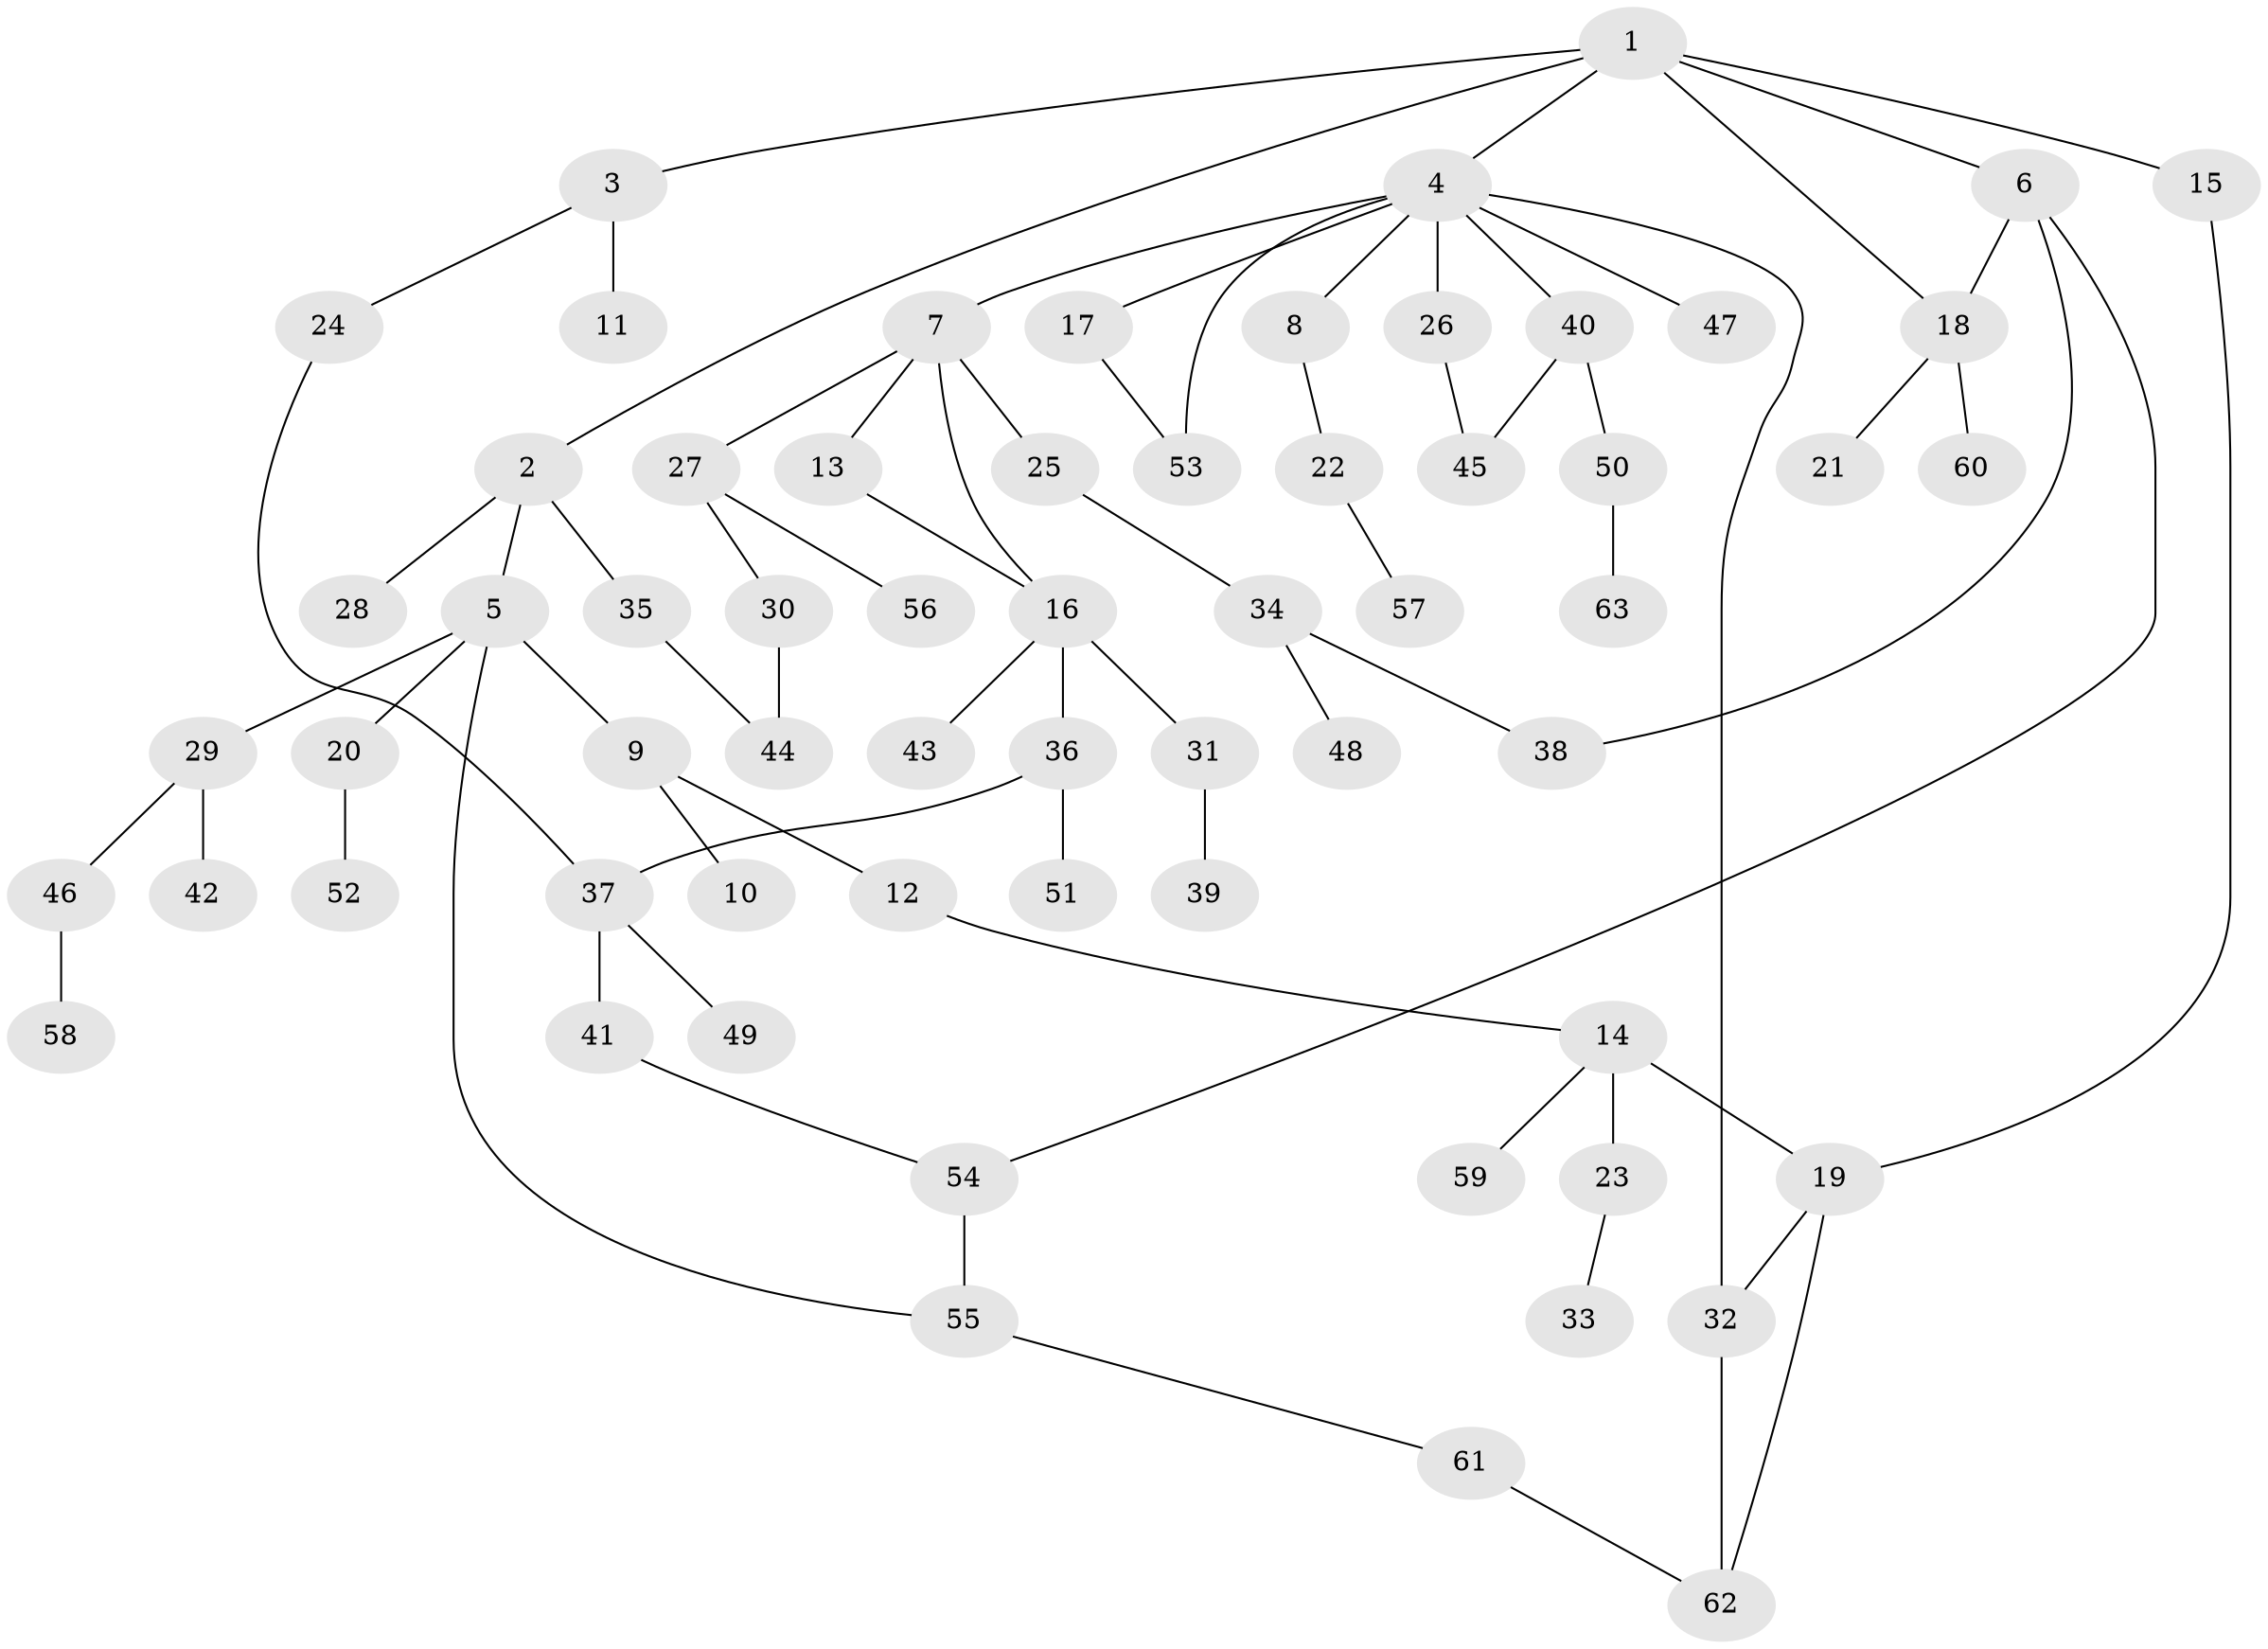 // Generated by graph-tools (version 1.1) at 2025/25/03/09/25 03:25:33]
// undirected, 63 vertices, 75 edges
graph export_dot {
graph [start="1"]
  node [color=gray90,style=filled];
  1;
  2;
  3;
  4;
  5;
  6;
  7;
  8;
  9;
  10;
  11;
  12;
  13;
  14;
  15;
  16;
  17;
  18;
  19;
  20;
  21;
  22;
  23;
  24;
  25;
  26;
  27;
  28;
  29;
  30;
  31;
  32;
  33;
  34;
  35;
  36;
  37;
  38;
  39;
  40;
  41;
  42;
  43;
  44;
  45;
  46;
  47;
  48;
  49;
  50;
  51;
  52;
  53;
  54;
  55;
  56;
  57;
  58;
  59;
  60;
  61;
  62;
  63;
  1 -- 2;
  1 -- 3;
  1 -- 4;
  1 -- 6;
  1 -- 15;
  1 -- 18;
  2 -- 5;
  2 -- 28;
  2 -- 35;
  3 -- 11;
  3 -- 24;
  4 -- 7;
  4 -- 8;
  4 -- 17;
  4 -- 26;
  4 -- 32;
  4 -- 40;
  4 -- 47;
  4 -- 53;
  5 -- 9;
  5 -- 20;
  5 -- 29;
  5 -- 55;
  6 -- 38;
  6 -- 54;
  6 -- 18;
  7 -- 13;
  7 -- 25;
  7 -- 27;
  7 -- 16;
  8 -- 22;
  9 -- 10;
  9 -- 12;
  12 -- 14;
  13 -- 16;
  14 -- 19;
  14 -- 23;
  14 -- 59;
  15 -- 19;
  16 -- 31;
  16 -- 36;
  16 -- 43;
  17 -- 53;
  18 -- 21;
  18 -- 60;
  19 -- 62;
  19 -- 32;
  20 -- 52;
  22 -- 57;
  23 -- 33;
  24 -- 37;
  25 -- 34;
  26 -- 45;
  27 -- 30;
  27 -- 56;
  29 -- 42;
  29 -- 46;
  30 -- 44;
  31 -- 39;
  32 -- 62;
  34 -- 48;
  34 -- 38;
  35 -- 44;
  36 -- 51;
  36 -- 37;
  37 -- 41;
  37 -- 49;
  40 -- 45;
  40 -- 50;
  41 -- 54;
  46 -- 58;
  50 -- 63;
  54 -- 55;
  55 -- 61;
  61 -- 62;
}
